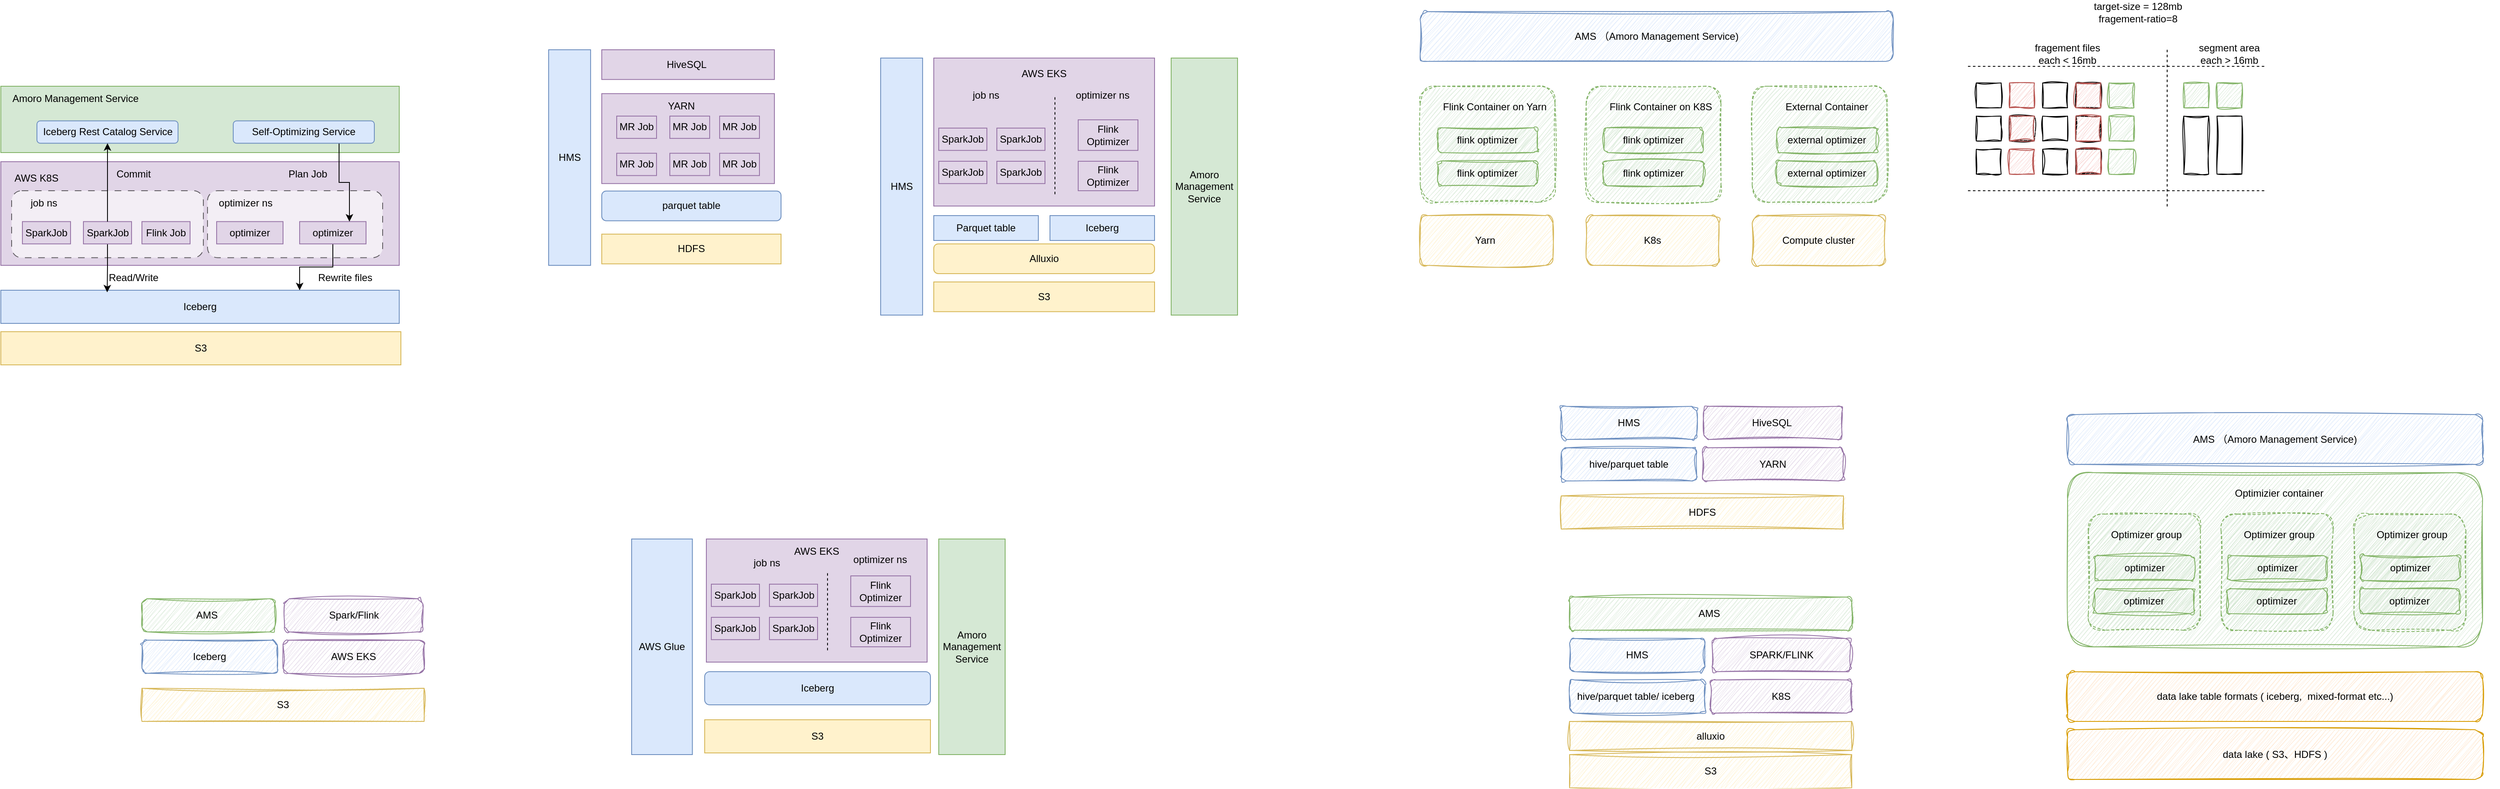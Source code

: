 <mxfile version="21.6.5" type="github">
  <diagram name="Page-1" id="tv53r37UJuACmMFxITL4">
    <mxGraphModel dx="3962" dy="846" grid="1" gridSize="10" guides="1" tooltips="1" connect="1" arrows="1" fold="1" page="1" pageScale="1" pageWidth="850" pageHeight="1100" math="0" shadow="0">
      <root>
        <mxCell id="0" />
        <mxCell id="1" parent="0" />
        <mxCell id="wGlBoOH3R4sZ2oYy1eS0-88" value="" style="rounded=0;whiteSpace=wrap;html=1;fillColor=#e1d5e7;strokeColor=#9673a6;" vertex="1" parent="1">
          <mxGeometry x="-2350" y="215" width="480" height="125" as="geometry" />
        </mxCell>
        <mxCell id="wGlBoOH3R4sZ2oYy1eS0-87" value="" style="rounded=1;whiteSpace=wrap;html=1;dashed=1;dashPattern=8 8;opacity=60;" vertex="1" parent="1">
          <mxGeometry x="-2101" y="250" width="211" height="80.76" as="geometry" />
        </mxCell>
        <mxCell id="wGlBoOH3R4sZ2oYy1eS0-86" value="" style="rounded=1;whiteSpace=wrap;html=1;dashed=1;dashPattern=8 8;opacity=60;" vertex="1" parent="1">
          <mxGeometry x="-2337" y="250" width="231" height="80.76" as="geometry" />
        </mxCell>
        <mxCell id="fvgirOWMD90nzsdTlDjV-2" value="" style="endArrow=none;dashed=1;html=1;rounded=0;" parent="1" edge="1">
          <mxGeometry width="50" height="50" relative="1" as="geometry">
            <mxPoint x="20" y="100" as="sourcePoint" />
            <mxPoint x="380" y="100" as="targetPoint" />
          </mxGeometry>
        </mxCell>
        <mxCell id="fvgirOWMD90nzsdTlDjV-3" value="" style="rounded=0;whiteSpace=wrap;html=1;sketch=1;curveFitting=1;jiggle=2;" parent="1" vertex="1">
          <mxGeometry x="30" y="120" width="30" height="30" as="geometry" />
        </mxCell>
        <mxCell id="fvgirOWMD90nzsdTlDjV-4" value="" style="rounded=0;whiteSpace=wrap;html=1;fillColor=#f8cecc;strokeColor=#b85450;sketch=1;curveFitting=1;jiggle=2;" parent="1" vertex="1">
          <mxGeometry x="70" y="120" width="30" height="30" as="geometry" />
        </mxCell>
        <mxCell id="fvgirOWMD90nzsdTlDjV-5" value="" style="rounded=0;whiteSpace=wrap;html=1;sketch=1;curveFitting=1;jiggle=2;" parent="1" vertex="1">
          <mxGeometry x="110" y="120" width="30" height="30" as="geometry" />
        </mxCell>
        <mxCell id="fvgirOWMD90nzsdTlDjV-6" value="" style="rounded=0;whiteSpace=wrap;html=1;sketch=1;curveFitting=1;jiggle=2;" parent="1" vertex="1">
          <mxGeometry x="150" y="120" width="30" height="30" as="geometry" />
        </mxCell>
        <mxCell id="fvgirOWMD90nzsdTlDjV-7" value="" style="rounded=0;whiteSpace=wrap;html=1;fillColor=#d5e8d4;strokeColor=#82b366;sketch=1;curveFitting=1;jiggle=2;" parent="1" vertex="1">
          <mxGeometry x="190" y="120" width="30" height="30" as="geometry" />
        </mxCell>
        <mxCell id="fvgirOWMD90nzsdTlDjV-8" value="" style="rounded=0;whiteSpace=wrap;html=1;sketch=1;curveFitting=1;jiggle=2;" parent="1" vertex="1">
          <mxGeometry x="30" y="160" width="30" height="30" as="geometry" />
        </mxCell>
        <mxCell id="fvgirOWMD90nzsdTlDjV-9" value="" style="rounded=0;whiteSpace=wrap;html=1;sketch=1;curveFitting=1;jiggle=2;" parent="1" vertex="1">
          <mxGeometry x="70" y="160" width="30" height="30" as="geometry" />
        </mxCell>
        <mxCell id="fvgirOWMD90nzsdTlDjV-10" value="" style="rounded=0;whiteSpace=wrap;html=1;sketch=1;curveFitting=1;jiggle=2;" parent="1" vertex="1">
          <mxGeometry x="110" y="160" width="30" height="30" as="geometry" />
        </mxCell>
        <mxCell id="fvgirOWMD90nzsdTlDjV-11" value="" style="rounded=0;whiteSpace=wrap;html=1;sketch=1;curveFitting=1;jiggle=2;" parent="1" vertex="1">
          <mxGeometry x="150" y="160" width="30" height="30" as="geometry" />
        </mxCell>
        <mxCell id="fvgirOWMD90nzsdTlDjV-12" value="" style="rounded=0;whiteSpace=wrap;html=1;fillColor=#d5e8d4;strokeColor=#82b366;sketch=1;curveFitting=1;jiggle=2;" parent="1" vertex="1">
          <mxGeometry x="190" y="160" width="30" height="30" as="geometry" />
        </mxCell>
        <mxCell id="fvgirOWMD90nzsdTlDjV-13" value="" style="rounded=0;whiteSpace=wrap;html=1;sketch=1;curveFitting=1;jiggle=2;" parent="1" vertex="1">
          <mxGeometry x="30" y="200" width="30" height="30" as="geometry" />
        </mxCell>
        <mxCell id="fvgirOWMD90nzsdTlDjV-14" value="" style="rounded=0;whiteSpace=wrap;html=1;fillColor=#f8cecc;strokeColor=#b85450;sketch=1;curveFitting=1;jiggle=2;" parent="1" vertex="1">
          <mxGeometry x="70" y="200" width="30" height="30" as="geometry" />
        </mxCell>
        <mxCell id="fvgirOWMD90nzsdTlDjV-15" value="" style="rounded=0;whiteSpace=wrap;html=1;sketch=1;curveFitting=1;jiggle=2;" parent="1" vertex="1">
          <mxGeometry x="110" y="200" width="30" height="30" as="geometry" />
        </mxCell>
        <mxCell id="fvgirOWMD90nzsdTlDjV-16" value="" style="rounded=0;whiteSpace=wrap;html=1;sketch=1;curveFitting=1;jiggle=2;" parent="1" vertex="1">
          <mxGeometry x="150" y="200" width="30" height="30" as="geometry" />
        </mxCell>
        <mxCell id="fvgirOWMD90nzsdTlDjV-17" value="" style="rounded=0;whiteSpace=wrap;html=1;fillColor=#d5e8d4;strokeColor=#82b366;sketch=1;curveFitting=1;jiggle=2;" parent="1" vertex="1">
          <mxGeometry x="190" y="200" width="30" height="30" as="geometry" />
        </mxCell>
        <mxCell id="fvgirOWMD90nzsdTlDjV-18" value="" style="rounded=0;whiteSpace=wrap;html=1;sketch=1;curveFitting=1;jiggle=2;" parent="1" vertex="1">
          <mxGeometry x="150" y="200" width="30" height="30" as="geometry" />
        </mxCell>
        <mxCell id="fvgirOWMD90nzsdTlDjV-19" value="" style="rounded=0;whiteSpace=wrap;html=1;sketch=1;curveFitting=1;jiggle=2;" parent="1" vertex="1">
          <mxGeometry x="150" y="160" width="30" height="30" as="geometry" />
        </mxCell>
        <mxCell id="fvgirOWMD90nzsdTlDjV-20" value="" style="rounded=0;whiteSpace=wrap;html=1;sketch=1;curveFitting=1;jiggle=2;" parent="1" vertex="1">
          <mxGeometry x="150" y="120" width="30" height="30" as="geometry" />
        </mxCell>
        <mxCell id="fvgirOWMD90nzsdTlDjV-21" value="" style="rounded=0;whiteSpace=wrap;html=1;fillColor=#f8cecc;strokeColor=#b85450;sketch=1;curveFitting=1;jiggle=2;" parent="1" vertex="1">
          <mxGeometry x="150" y="200" width="30" height="30" as="geometry" />
        </mxCell>
        <mxCell id="fvgirOWMD90nzsdTlDjV-22" value="" style="rounded=0;whiteSpace=wrap;html=1;fillColor=#f8cecc;strokeColor=#b85450;sketch=1;curveFitting=1;jiggle=2;" parent="1" vertex="1">
          <mxGeometry x="150" y="160" width="30" height="30" as="geometry" />
        </mxCell>
        <mxCell id="fvgirOWMD90nzsdTlDjV-23" value="" style="rounded=0;whiteSpace=wrap;html=1;fillColor=#f8cecc;strokeColor=#b85450;sketch=1;curveFitting=1;jiggle=2;" parent="1" vertex="1">
          <mxGeometry x="150" y="120" width="30" height="30" as="geometry" />
        </mxCell>
        <mxCell id="fvgirOWMD90nzsdTlDjV-24" value="" style="rounded=0;whiteSpace=wrap;html=1;fillColor=#f8cecc;strokeColor=#b85450;sketch=1;curveFitting=1;jiggle=2;" parent="1" vertex="1">
          <mxGeometry x="70" y="160" width="30" height="30" as="geometry" />
        </mxCell>
        <mxCell id="fvgirOWMD90nzsdTlDjV-25" value="" style="endArrow=none;dashed=1;html=1;rounded=0;" parent="1" edge="1">
          <mxGeometry width="50" height="50" relative="1" as="geometry">
            <mxPoint x="20" y="250" as="sourcePoint" />
            <mxPoint x="380" y="250" as="targetPoint" />
          </mxGeometry>
        </mxCell>
        <mxCell id="fvgirOWMD90nzsdTlDjV-26" value="" style="endArrow=none;dashed=1;html=1;rounded=0;" parent="1" edge="1">
          <mxGeometry width="50" height="50" relative="1" as="geometry">
            <mxPoint x="260" y="80" as="sourcePoint" />
            <mxPoint x="260" y="270" as="targetPoint" />
          </mxGeometry>
        </mxCell>
        <mxCell id="fvgirOWMD90nzsdTlDjV-27" value="" style="rounded=0;whiteSpace=wrap;html=1;sketch=1;curveFitting=1;jiggle=2;" parent="1" vertex="1">
          <mxGeometry x="280" y="160" width="30" height="70" as="geometry" />
        </mxCell>
        <mxCell id="fvgirOWMD90nzsdTlDjV-28" value="" style="rounded=0;whiteSpace=wrap;html=1;sketch=1;curveFitting=1;jiggle=2;" parent="1" vertex="1">
          <mxGeometry x="320" y="160" width="30" height="70" as="geometry" />
        </mxCell>
        <mxCell id="fvgirOWMD90nzsdTlDjV-29" value="" style="rounded=0;whiteSpace=wrap;html=1;fillColor=#d5e8d4;strokeColor=#82b366;sketch=1;curveFitting=1;jiggle=2;" parent="1" vertex="1">
          <mxGeometry x="280" y="120" width="30" height="30" as="geometry" />
        </mxCell>
        <mxCell id="fvgirOWMD90nzsdTlDjV-30" value="" style="rounded=0;whiteSpace=wrap;html=1;fillColor=#d5e8d4;strokeColor=#82b366;sketch=1;curveFitting=1;jiggle=2;" parent="1" vertex="1">
          <mxGeometry x="320" y="120" width="30" height="30" as="geometry" />
        </mxCell>
        <mxCell id="fvgirOWMD90nzsdTlDjV-31" value="target-size = 128mb&lt;br&gt;fragement-ratio=8" style="text;html=1;strokeColor=none;fillColor=none;align=center;verticalAlign=middle;whiteSpace=wrap;rounded=0;" parent="1" vertex="1">
          <mxGeometry x="110" y="20" width="230" height="30" as="geometry" />
        </mxCell>
        <mxCell id="fvgirOWMD90nzsdTlDjV-32" value="fragement files &lt;br&gt;each &amp;lt; 16mb" style="text;html=1;strokeColor=none;fillColor=none;align=center;verticalAlign=middle;whiteSpace=wrap;rounded=0;" parent="1" vertex="1">
          <mxGeometry x="60" y="70" width="160" height="30" as="geometry" />
        </mxCell>
        <mxCell id="fvgirOWMD90nzsdTlDjV-33" value="segment area&lt;br&gt;each &amp;gt; 16mb" style="text;html=1;strokeColor=none;fillColor=none;align=center;verticalAlign=middle;whiteSpace=wrap;rounded=0;" parent="1" vertex="1">
          <mxGeometry x="255" y="70" width="160" height="30" as="geometry" />
        </mxCell>
        <mxCell id="fvgirOWMD90nzsdTlDjV-34" value="AMS （Amoro Management Service)" style="rounded=1;whiteSpace=wrap;html=1;sketch=1;curveFitting=1;jiggle=2;fillColor=#dae8fc;strokeColor=#6c8ebf;" parent="1" vertex="1">
          <mxGeometry x="140" y="520" width="500" height="60" as="geometry" />
        </mxCell>
        <mxCell id="fvgirOWMD90nzsdTlDjV-36" value="" style="rounded=1;whiteSpace=wrap;html=1;sketch=1;curveFitting=1;jiggle=2;fillColor=#d5e8d4;strokeColor=#82b366;" parent="1" vertex="1">
          <mxGeometry x="140" y="590" width="500" height="210" as="geometry" />
        </mxCell>
        <mxCell id="fvgirOWMD90nzsdTlDjV-40" value="Optimizier container" style="text;html=1;strokeColor=none;fillColor=none;align=center;verticalAlign=middle;whiteSpace=wrap;rounded=0;sketch=1;curveFitting=1;jiggle=2;" parent="1" vertex="1">
          <mxGeometry x="290" y="600" width="210" height="30" as="geometry" />
        </mxCell>
        <mxCell id="fvgirOWMD90nzsdTlDjV-44" value="" style="group;sketch=1;curveFitting=1;jiggle=2;fillColor=none;strokeColor=none;" parent="1" vertex="1" connectable="0">
          <mxGeometry x="130" y="640" width="210" height="140" as="geometry" />
        </mxCell>
        <mxCell id="fvgirOWMD90nzsdTlDjV-37" value="" style="rounded=1;whiteSpace=wrap;html=1;dashed=1;sketch=1;curveFitting=1;jiggle=2;fillColor=#d5e8d4;strokeColor=#82b366;" parent="fvgirOWMD90nzsdTlDjV-44" vertex="1">
          <mxGeometry x="35" width="135" height="140" as="geometry" />
        </mxCell>
        <mxCell id="fvgirOWMD90nzsdTlDjV-41" value="optimizer" style="rounded=1;whiteSpace=wrap;html=1;sketch=1;curveFitting=1;jiggle=2;fillColor=#d5e8d4;strokeColor=#82b366;" parent="fvgirOWMD90nzsdTlDjV-44" vertex="1">
          <mxGeometry x="42.75" y="50" width="120" height="30" as="geometry" />
        </mxCell>
        <mxCell id="fvgirOWMD90nzsdTlDjV-42" value="optimizer" style="rounded=1;whiteSpace=wrap;html=1;sketch=1;curveFitting=1;jiggle=2;fillColor=#d5e8d4;strokeColor=#82b366;" parent="fvgirOWMD90nzsdTlDjV-44" vertex="1">
          <mxGeometry x="42.25" y="90" width="120" height="30" as="geometry" />
        </mxCell>
        <mxCell id="fvgirOWMD90nzsdTlDjV-43" value="Optimizer group" style="text;html=1;strokeColor=none;fillColor=none;align=center;verticalAlign=middle;whiteSpace=wrap;rounded=0;sketch=1;curveFitting=1;jiggle=2;" parent="fvgirOWMD90nzsdTlDjV-44" vertex="1">
          <mxGeometry y="10" width="210" height="30" as="geometry" />
        </mxCell>
        <mxCell id="fvgirOWMD90nzsdTlDjV-45" value="" style="group;sketch=1;curveFitting=1;jiggle=2;fillColor=none;strokeColor=none;" parent="1" vertex="1" connectable="0">
          <mxGeometry x="290" y="640" width="210" height="140" as="geometry" />
        </mxCell>
        <mxCell id="fvgirOWMD90nzsdTlDjV-46" value="" style="rounded=1;whiteSpace=wrap;html=1;dashed=1;sketch=1;curveFitting=1;jiggle=2;fillColor=#d5e8d4;strokeColor=#82b366;" parent="fvgirOWMD90nzsdTlDjV-45" vertex="1">
          <mxGeometry x="35" width="135" height="140" as="geometry" />
        </mxCell>
        <mxCell id="fvgirOWMD90nzsdTlDjV-47" value="optimizer" style="rounded=1;whiteSpace=wrap;html=1;sketch=1;curveFitting=1;jiggle=2;fillColor=#d5e8d4;strokeColor=#82b366;" parent="fvgirOWMD90nzsdTlDjV-45" vertex="1">
          <mxGeometry x="42.75" y="50" width="120" height="30" as="geometry" />
        </mxCell>
        <mxCell id="fvgirOWMD90nzsdTlDjV-48" value="optimizer" style="rounded=1;whiteSpace=wrap;html=1;sketch=1;curveFitting=1;jiggle=2;fillColor=#d5e8d4;strokeColor=#82b366;" parent="fvgirOWMD90nzsdTlDjV-45" vertex="1">
          <mxGeometry x="42.25" y="90" width="120" height="30" as="geometry" />
        </mxCell>
        <mxCell id="fvgirOWMD90nzsdTlDjV-49" value="Optimizer group" style="text;html=1;strokeColor=none;fillColor=none;align=center;verticalAlign=middle;whiteSpace=wrap;rounded=0;sketch=1;curveFitting=1;jiggle=2;" parent="fvgirOWMD90nzsdTlDjV-45" vertex="1">
          <mxGeometry y="10" width="210" height="30" as="geometry" />
        </mxCell>
        <mxCell id="fvgirOWMD90nzsdTlDjV-50" value="" style="group;sketch=1;curveFitting=1;jiggle=2;fillColor=none;strokeColor=none;" parent="1" vertex="1" connectable="0">
          <mxGeometry x="450" y="640" width="210" height="140" as="geometry" />
        </mxCell>
        <mxCell id="fvgirOWMD90nzsdTlDjV-51" value="" style="rounded=1;whiteSpace=wrap;html=1;dashed=1;sketch=1;curveFitting=1;jiggle=2;fillColor=#d5e8d4;strokeColor=#82b366;" parent="fvgirOWMD90nzsdTlDjV-50" vertex="1">
          <mxGeometry x="35" width="135" height="140" as="geometry" />
        </mxCell>
        <mxCell id="fvgirOWMD90nzsdTlDjV-52" value="optimizer" style="rounded=1;whiteSpace=wrap;html=1;sketch=1;curveFitting=1;jiggle=2;fillColor=#d5e8d4;strokeColor=#82b366;" parent="fvgirOWMD90nzsdTlDjV-50" vertex="1">
          <mxGeometry x="42.75" y="50" width="120" height="30" as="geometry" />
        </mxCell>
        <mxCell id="fvgirOWMD90nzsdTlDjV-53" value="optimizer" style="rounded=1;whiteSpace=wrap;html=1;sketch=1;curveFitting=1;jiggle=2;fillColor=#d5e8d4;strokeColor=#82b366;" parent="fvgirOWMD90nzsdTlDjV-50" vertex="1">
          <mxGeometry x="42.25" y="90" width="120" height="30" as="geometry" />
        </mxCell>
        <mxCell id="fvgirOWMD90nzsdTlDjV-54" value="Optimizer group" style="text;html=1;strokeColor=none;fillColor=none;align=center;verticalAlign=middle;whiteSpace=wrap;rounded=0;sketch=1;curveFitting=1;jiggle=2;" parent="fvgirOWMD90nzsdTlDjV-50" vertex="1">
          <mxGeometry y="10" width="210" height="30" as="geometry" />
        </mxCell>
        <mxCell id="fvgirOWMD90nzsdTlDjV-55" value="data lake ( S3、HDFS )" style="rounded=1;whiteSpace=wrap;html=1;fillColor=#ffe6cc;strokeColor=#d79b00;sketch=1;curveFitting=1;jiggle=2;" parent="1" vertex="1">
          <mxGeometry x="140" y="900" width="500" height="60" as="geometry" />
        </mxCell>
        <mxCell id="fvgirOWMD90nzsdTlDjV-56" value="data lake table formats ( iceberg,&amp;nbsp; mixed-format etc...)" style="rounded=1;whiteSpace=wrap;html=1;fillColor=#ffe6cc;strokeColor=#d79b00;sketch=1;curveFitting=1;jiggle=2;" parent="1" vertex="1">
          <mxGeometry x="140" y="830" width="500" height="60" as="geometry" />
        </mxCell>
        <mxCell id="fvgirOWMD90nzsdTlDjV-57" value="AMS （Amoro Management Service)" style="rounded=1;whiteSpace=wrap;html=1;sketch=1;curveFitting=1;jiggle=2;fillColor=#dae8fc;strokeColor=#6c8ebf;" parent="1" vertex="1">
          <mxGeometry x="-640" y="34" width="570" height="60" as="geometry" />
        </mxCell>
        <mxCell id="fvgirOWMD90nzsdTlDjV-80" value="" style="group" parent="1" vertex="1" connectable="0">
          <mxGeometry x="-640" y="124" width="180" height="140" as="geometry" />
        </mxCell>
        <mxCell id="fvgirOWMD90nzsdTlDjV-61" value="" style="rounded=1;whiteSpace=wrap;html=1;dashed=1;sketch=1;curveFitting=1;jiggle=2;fillColor=#d5e8d4;strokeColor=#82b366;" parent="fvgirOWMD90nzsdTlDjV-80" vertex="1">
          <mxGeometry width="162.5" height="140" as="geometry" />
        </mxCell>
        <mxCell id="fvgirOWMD90nzsdTlDjV-62" value="flink optimizer" style="rounded=1;whiteSpace=wrap;html=1;sketch=1;curveFitting=1;jiggle=2;fillColor=#d5e8d4;strokeColor=#82b366;" parent="fvgirOWMD90nzsdTlDjV-80" vertex="1">
          <mxGeometry x="21.25" y="50" width="120" height="30" as="geometry" />
        </mxCell>
        <mxCell id="fvgirOWMD90nzsdTlDjV-63" value="flink optimizer" style="rounded=1;whiteSpace=wrap;html=1;sketch=1;curveFitting=1;jiggle=2;fillColor=#d5e8d4;strokeColor=#82b366;" parent="fvgirOWMD90nzsdTlDjV-80" vertex="1">
          <mxGeometry x="21.25" y="90" width="120" height="30" as="geometry" />
        </mxCell>
        <mxCell id="fvgirOWMD90nzsdTlDjV-78" value="Flink Container on Yarn" style="text;html=1;strokeColor=none;fillColor=none;align=center;verticalAlign=middle;whiteSpace=wrap;rounded=0;" parent="fvgirOWMD90nzsdTlDjV-80" vertex="1">
          <mxGeometry y="10" width="180" height="30" as="geometry" />
        </mxCell>
        <mxCell id="fvgirOWMD90nzsdTlDjV-81" value="Yarn&amp;nbsp;" style="rounded=1;whiteSpace=wrap;html=1;fillColor=#fff2cc;strokeColor=#d6b656;sketch=1;curveFitting=1;jiggle=2;" parent="1" vertex="1">
          <mxGeometry x="-640" y="280" width="160" height="60" as="geometry" />
        </mxCell>
        <mxCell id="fvgirOWMD90nzsdTlDjV-82" value="" style="group" parent="1" vertex="1" connectable="0">
          <mxGeometry x="-440" y="124" width="180" height="140" as="geometry" />
        </mxCell>
        <mxCell id="fvgirOWMD90nzsdTlDjV-83" value="" style="rounded=1;whiteSpace=wrap;html=1;dashed=1;sketch=1;curveFitting=1;jiggle=2;fillColor=#d5e8d4;strokeColor=#82b366;" parent="fvgirOWMD90nzsdTlDjV-82" vertex="1">
          <mxGeometry width="162.5" height="140" as="geometry" />
        </mxCell>
        <mxCell id="fvgirOWMD90nzsdTlDjV-84" value="flink optimizer" style="rounded=1;whiteSpace=wrap;html=1;sketch=1;curveFitting=1;jiggle=2;fillColor=#d5e8d4;strokeColor=#82b366;" parent="fvgirOWMD90nzsdTlDjV-82" vertex="1">
          <mxGeometry x="21.25" y="50" width="120" height="30" as="geometry" />
        </mxCell>
        <mxCell id="fvgirOWMD90nzsdTlDjV-85" value="flink optimizer" style="rounded=1;whiteSpace=wrap;html=1;sketch=1;curveFitting=1;jiggle=2;fillColor=#d5e8d4;strokeColor=#82b366;" parent="fvgirOWMD90nzsdTlDjV-82" vertex="1">
          <mxGeometry x="21.25" y="90" width="120" height="30" as="geometry" />
        </mxCell>
        <mxCell id="fvgirOWMD90nzsdTlDjV-86" value="Flink Container on K8S" style="text;html=1;strokeColor=none;fillColor=none;align=center;verticalAlign=middle;whiteSpace=wrap;rounded=0;" parent="fvgirOWMD90nzsdTlDjV-82" vertex="1">
          <mxGeometry y="10" width="180" height="30" as="geometry" />
        </mxCell>
        <mxCell id="fvgirOWMD90nzsdTlDjV-87" value="K8s" style="rounded=1;whiteSpace=wrap;html=1;fillColor=#fff2cc;strokeColor=#d6b656;sketch=1;curveFitting=1;jiggle=2;" parent="1" vertex="1">
          <mxGeometry x="-440" y="280" width="160" height="60" as="geometry" />
        </mxCell>
        <mxCell id="fvgirOWMD90nzsdTlDjV-88" value="" style="group" parent="1" vertex="1" connectable="0">
          <mxGeometry x="-240" y="124" width="180" height="140" as="geometry" />
        </mxCell>
        <mxCell id="fvgirOWMD90nzsdTlDjV-89" value="" style="rounded=1;whiteSpace=wrap;html=1;dashed=1;sketch=1;curveFitting=1;jiggle=2;fillColor=#d5e8d4;strokeColor=#82b366;" parent="fvgirOWMD90nzsdTlDjV-88" vertex="1">
          <mxGeometry width="162.5" height="140" as="geometry" />
        </mxCell>
        <mxCell id="fvgirOWMD90nzsdTlDjV-90" value="external optimizer" style="rounded=1;whiteSpace=wrap;html=1;sketch=1;curveFitting=1;jiggle=2;fillColor=#d5e8d4;strokeColor=#82b366;" parent="fvgirOWMD90nzsdTlDjV-88" vertex="1">
          <mxGeometry x="30" y="50" width="120" height="30" as="geometry" />
        </mxCell>
        <mxCell id="fvgirOWMD90nzsdTlDjV-91" value="external optimizer" style="rounded=1;whiteSpace=wrap;html=1;sketch=1;curveFitting=1;jiggle=2;fillColor=#d5e8d4;strokeColor=#82b366;" parent="fvgirOWMD90nzsdTlDjV-88" vertex="1">
          <mxGeometry x="30" y="90" width="120" height="30" as="geometry" />
        </mxCell>
        <mxCell id="fvgirOWMD90nzsdTlDjV-92" value="External Container" style="text;html=1;strokeColor=none;fillColor=none;align=center;verticalAlign=middle;whiteSpace=wrap;rounded=0;" parent="fvgirOWMD90nzsdTlDjV-88" vertex="1">
          <mxGeometry y="10" width="180" height="30" as="geometry" />
        </mxCell>
        <mxCell id="fvgirOWMD90nzsdTlDjV-93" value="Compute cluster" style="rounded=1;whiteSpace=wrap;html=1;fillColor=#fff2cc;strokeColor=#d6b656;sketch=1;curveFitting=1;jiggle=2;" parent="1" vertex="1">
          <mxGeometry x="-240" y="280" width="160" height="60" as="geometry" />
        </mxCell>
        <mxCell id="fvgirOWMD90nzsdTlDjV-94" value="S3" style="rounded=0;whiteSpace=wrap;html=1;fillColor=#fff2cc;strokeColor=#d6b656;sketch=1;curveFitting=1;jiggle=2;container=0;" parent="1" vertex="1">
          <mxGeometry x="-460" y="930" width="340" height="40" as="geometry" />
        </mxCell>
        <mxCell id="fvgirOWMD90nzsdTlDjV-95" value="alluxio" style="rounded=0;whiteSpace=wrap;html=1;fillColor=#fff2cc;strokeColor=#d6b656;sketch=1;curveFitting=1;jiggle=2;container=0;" parent="1" vertex="1">
          <mxGeometry x="-460" y="890" width="340" height="35" as="geometry" />
        </mxCell>
        <mxCell id="fvgirOWMD90nzsdTlDjV-96" value="hive/parquet table/ iceberg&amp;nbsp;" style="rounded=1;whiteSpace=wrap;html=1;fillColor=#dae8fc;strokeColor=#6c8ebf;sketch=1;curveFitting=1;jiggle=2;container=0;" parent="1" vertex="1">
          <mxGeometry x="-460" y="840" width="163.2" height="40" as="geometry" />
        </mxCell>
        <mxCell id="fvgirOWMD90nzsdTlDjV-97" value="K8S" style="rounded=1;whiteSpace=wrap;html=1;fillColor=#e1d5e7;strokeColor=#9673a6;sketch=1;curveFitting=1;jiggle=2;container=0;" parent="1" vertex="1">
          <mxGeometry x="-290" y="840" width="170" height="40" as="geometry" />
        </mxCell>
        <mxCell id="fvgirOWMD90nzsdTlDjV-98" value="HMS" style="rounded=1;whiteSpace=wrap;html=1;fillColor=#dae8fc;strokeColor=#6c8ebf;sketch=1;curveFitting=1;jiggle=2;container=0;" parent="1" vertex="1">
          <mxGeometry x="-460" y="790" width="163.2" height="40" as="geometry" />
        </mxCell>
        <mxCell id="fvgirOWMD90nzsdTlDjV-99" value="SPARK/FLINK" style="rounded=1;whiteSpace=wrap;html=1;fillColor=#e1d5e7;strokeColor=#9673a6;sketch=1;curveFitting=1;jiggle=2;container=0;" parent="1" vertex="1">
          <mxGeometry x="-288.3" y="790" width="166.6" height="40" as="geometry" />
        </mxCell>
        <mxCell id="fvgirOWMD90nzsdTlDjV-100" value="AMS&amp;nbsp;" style="rounded=1;whiteSpace=wrap;html=1;fillColor=#d5e8d4;strokeColor=#82b366;sketch=1;curveFitting=1;jiggle=2;container=0;" parent="1" vertex="1">
          <mxGeometry x="-460" y="740" width="340" height="40" as="geometry" />
        </mxCell>
        <mxCell id="fvgirOWMD90nzsdTlDjV-109" value="" style="group" parent="1" vertex="1" connectable="0">
          <mxGeometry x="-470" y="510" width="340" height="148" as="geometry" />
        </mxCell>
        <mxCell id="fvgirOWMD90nzsdTlDjV-102" value="HDFS" style="rounded=0;whiteSpace=wrap;html=1;fillColor=#fff2cc;strokeColor=#d6b656;sketch=1;curveFitting=1;jiggle=2;container=0;" parent="fvgirOWMD90nzsdTlDjV-109" vertex="1">
          <mxGeometry y="108" width="340" height="40" as="geometry" />
        </mxCell>
        <mxCell id="fvgirOWMD90nzsdTlDjV-104" value="hive/parquet table" style="rounded=1;whiteSpace=wrap;html=1;fillColor=#dae8fc;strokeColor=#6c8ebf;sketch=1;curveFitting=1;jiggle=2;container=0;" parent="fvgirOWMD90nzsdTlDjV-109" vertex="1">
          <mxGeometry y="50" width="163.2" height="40" as="geometry" />
        </mxCell>
        <mxCell id="fvgirOWMD90nzsdTlDjV-105" value="YARN" style="rounded=1;whiteSpace=wrap;html=1;fillColor=#e1d5e7;strokeColor=#9673a6;sketch=1;curveFitting=1;jiggle=2;container=0;" parent="fvgirOWMD90nzsdTlDjV-109" vertex="1">
          <mxGeometry x="170" y="50" width="170" height="40" as="geometry" />
        </mxCell>
        <mxCell id="fvgirOWMD90nzsdTlDjV-106" value="HMS" style="rounded=1;whiteSpace=wrap;html=1;fillColor=#dae8fc;strokeColor=#6c8ebf;sketch=1;curveFitting=1;jiggle=2;container=0;" parent="fvgirOWMD90nzsdTlDjV-109" vertex="1">
          <mxGeometry width="163.2" height="40" as="geometry" />
        </mxCell>
        <mxCell id="fvgirOWMD90nzsdTlDjV-107" value="HiveSQL&amp;nbsp;" style="rounded=1;whiteSpace=wrap;html=1;fillColor=#e1d5e7;strokeColor=#9673a6;sketch=1;curveFitting=1;jiggle=2;container=0;" parent="fvgirOWMD90nzsdTlDjV-109" vertex="1">
          <mxGeometry x="171.7" width="166.6" height="40" as="geometry" />
        </mxCell>
        <mxCell id="fvgirOWMD90nzsdTlDjV-119" value="" style="group" parent="1" vertex="1" connectable="0">
          <mxGeometry x="-2180" y="742" width="340" height="148" as="geometry" />
        </mxCell>
        <mxCell id="fvgirOWMD90nzsdTlDjV-120" value="S3" style="rounded=0;whiteSpace=wrap;html=1;fillColor=#fff2cc;strokeColor=#d6b656;sketch=1;curveFitting=1;jiggle=2;container=0;" parent="fvgirOWMD90nzsdTlDjV-119" vertex="1">
          <mxGeometry y="108" width="340" height="40" as="geometry" />
        </mxCell>
        <mxCell id="fvgirOWMD90nzsdTlDjV-121" value="Iceberg" style="rounded=1;whiteSpace=wrap;html=1;fillColor=#dae8fc;strokeColor=#6c8ebf;sketch=1;curveFitting=1;jiggle=2;container=0;" parent="fvgirOWMD90nzsdTlDjV-119" vertex="1">
          <mxGeometry y="50" width="163.2" height="40" as="geometry" />
        </mxCell>
        <mxCell id="fvgirOWMD90nzsdTlDjV-122" value="AWS EKS" style="rounded=1;whiteSpace=wrap;html=1;fillColor=#e1d5e7;strokeColor=#9673a6;sketch=1;curveFitting=1;jiggle=2;container=0;" parent="fvgirOWMD90nzsdTlDjV-119" vertex="1">
          <mxGeometry x="170" y="50" width="170" height="40" as="geometry" />
        </mxCell>
        <mxCell id="fvgirOWMD90nzsdTlDjV-124" value="Spark/Flink" style="rounded=1;whiteSpace=wrap;html=1;fillColor=#e1d5e7;strokeColor=#9673a6;sketch=1;curveFitting=1;jiggle=2;container=0;" parent="fvgirOWMD90nzsdTlDjV-119" vertex="1">
          <mxGeometry x="171.7" width="166.6" height="40" as="geometry" />
        </mxCell>
        <mxCell id="fvgirOWMD90nzsdTlDjV-125" value="AMS&amp;nbsp;" style="rounded=1;whiteSpace=wrap;html=1;fillColor=#d5e8d4;strokeColor=#82b366;sketch=1;curveFitting=1;jiggle=2;container=0;" parent="fvgirOWMD90nzsdTlDjV-119" vertex="1">
          <mxGeometry width="160" height="40" as="geometry" />
        </mxCell>
        <mxCell id="wGlBoOH3R4sZ2oYy1eS0-29" value="S3" style="rounded=0;whiteSpace=wrap;html=1;fillColor=#fff2cc;strokeColor=#d6b656;container=0;" vertex="1" parent="1">
          <mxGeometry x="-1226" y="360" width="266" height="35.86" as="geometry" />
        </mxCell>
        <mxCell id="wGlBoOH3R4sZ2oYy1eS0-31" value="HMS" style="rounded=0;whiteSpace=wrap;html=1;fillColor=#dae8fc;strokeColor=#6c8ebf;container=0;" vertex="1" parent="1">
          <mxGeometry x="-1290" y="90" width="50.56" height="310" as="geometry" />
        </mxCell>
        <mxCell id="wGlBoOH3R4sZ2oYy1eS0-39" value="Alluxio" style="rounded=1;whiteSpace=wrap;html=1;fillColor=#fff2cc;strokeColor=#d6b656;container=0;" vertex="1" parent="1">
          <mxGeometry x="-1226" y="314.13" width="266" height="35.86" as="geometry" />
        </mxCell>
        <mxCell id="wGlBoOH3R4sZ2oYy1eS0-40" value="Parquet table" style="rounded=0;whiteSpace=wrap;html=1;fillColor=#dae8fc;strokeColor=#6c8ebf;container=0;" vertex="1" parent="1">
          <mxGeometry x="-1226" y="280" width="126" height="30" as="geometry" />
        </mxCell>
        <mxCell id="wGlBoOH3R4sZ2oYy1eS0-41" value="Iceberg" style="rounded=0;whiteSpace=wrap;html=1;fillColor=#dae8fc;strokeColor=#6c8ebf;container=0;" vertex="1" parent="1">
          <mxGeometry x="-1086" y="280" width="126" height="30" as="geometry" />
        </mxCell>
        <mxCell id="wGlBoOH3R4sZ2oYy1eS0-53" value="Amoro Management Service" style="rounded=0;whiteSpace=wrap;html=1;fillColor=#d5e8d4;strokeColor=#82b366;" vertex="1" parent="1">
          <mxGeometry x="-940" y="90" width="80" height="310" as="geometry" />
        </mxCell>
        <mxCell id="wGlBoOH3R4sZ2oYy1eS0-54" value="" style="group;" vertex="1" connectable="0" parent="1">
          <mxGeometry x="-1690" y="80" width="280" height="260" as="geometry" />
        </mxCell>
        <mxCell id="wGlBoOH3R4sZ2oYy1eS0-5" value="" style="rounded=0;whiteSpace=wrap;html=1;fillColor=#e1d5e7;strokeColor=#9673a6;container=0;" vertex="1" parent="wGlBoOH3R4sZ2oYy1eS0-54">
          <mxGeometry x="64" y="52.897" width="208" height="108.483" as="geometry" />
        </mxCell>
        <mxCell id="wGlBoOH3R4sZ2oYy1eS0-3" value="HDFS" style="rounded=0;whiteSpace=wrap;html=1;fillColor=#fff2cc;strokeColor=#d6b656;container=0;" vertex="1" parent="wGlBoOH3R4sZ2oYy1eS0-54">
          <mxGeometry x="64" y="222.345" width="216" height="35.862" as="geometry" />
        </mxCell>
        <mxCell id="wGlBoOH3R4sZ2oYy1eS0-4" value="parquet table" style="rounded=1;whiteSpace=wrap;html=1;fillColor=#dae8fc;strokeColor=#6c8ebf;container=0;" vertex="1" parent="wGlBoOH3R4sZ2oYy1eS0-54">
          <mxGeometry x="64" y="170.345" width="216" height="35.862" as="geometry" />
        </mxCell>
        <mxCell id="wGlBoOH3R4sZ2oYy1eS0-6" value="HMS" style="rounded=0;whiteSpace=wrap;html=1;fillColor=#dae8fc;strokeColor=#6c8ebf;container=0;" vertex="1" parent="wGlBoOH3R4sZ2oYy1eS0-54">
          <mxGeometry width="50.56" height="260" as="geometry" />
        </mxCell>
        <mxCell id="wGlBoOH3R4sZ2oYy1eS0-7" value="HiveSQL&amp;nbsp;" style="rounded=0;whiteSpace=wrap;html=1;fillColor=#e1d5e7;strokeColor=#9673a6;container=0;" vertex="1" parent="wGlBoOH3R4sZ2oYy1eS0-54">
          <mxGeometry x="64" width="208" height="35.862" as="geometry" />
        </mxCell>
        <mxCell id="wGlBoOH3R4sZ2oYy1eS0-9" value="MR Job" style="rounded=0;whiteSpace=wrap;html=1;container=0;fillColor=#e1d5e7;strokeColor=#9673a6;" vertex="1" parent="wGlBoOH3R4sZ2oYy1eS0-54">
          <mxGeometry x="82" y="79.999" width="48" height="26.897" as="geometry" />
        </mxCell>
        <mxCell id="wGlBoOH3R4sZ2oYy1eS0-10" value="MR Job" style="rounded=0;whiteSpace=wrap;html=1;container=0;fillColor=#e1d5e7;strokeColor=#9673a6;" vertex="1" parent="wGlBoOH3R4sZ2oYy1eS0-54">
          <mxGeometry x="146" y="79.999" width="48" height="26.897" as="geometry" />
        </mxCell>
        <mxCell id="wGlBoOH3R4sZ2oYy1eS0-11" value="MR Job" style="rounded=0;whiteSpace=wrap;html=1;container=0;fillColor=#e1d5e7;strokeColor=#9673a6;" vertex="1" parent="wGlBoOH3R4sZ2oYy1eS0-54">
          <mxGeometry x="206" y="79.999" width="48" height="26.897" as="geometry" />
        </mxCell>
        <mxCell id="wGlBoOH3R4sZ2oYy1eS0-12" value="MR Job" style="rounded=0;whiteSpace=wrap;html=1;container=0;fillColor=#e1d5e7;strokeColor=#9673a6;" vertex="1" parent="wGlBoOH3R4sZ2oYy1eS0-54">
          <mxGeometry x="82" y="124.826" width="48" height="26.897" as="geometry" />
        </mxCell>
        <mxCell id="wGlBoOH3R4sZ2oYy1eS0-13" value="MR Job" style="rounded=0;whiteSpace=wrap;html=1;container=0;fillColor=#e1d5e7;strokeColor=#9673a6;" vertex="1" parent="wGlBoOH3R4sZ2oYy1eS0-54">
          <mxGeometry x="146" y="124.826" width="48" height="26.897" as="geometry" />
        </mxCell>
        <mxCell id="wGlBoOH3R4sZ2oYy1eS0-14" value="MR Job" style="rounded=0;whiteSpace=wrap;html=1;container=0;fillColor=#e1d5e7;strokeColor=#9673a6;" vertex="1" parent="wGlBoOH3R4sZ2oYy1eS0-54">
          <mxGeometry x="206" y="124.826" width="48" height="26.897" as="geometry" />
        </mxCell>
        <mxCell id="wGlBoOH3R4sZ2oYy1eS0-42" value="YARN" style="text;html=1;strokeColor=none;fillColor=none;align=center;verticalAlign=middle;whiteSpace=wrap;rounded=0;" vertex="1" parent="wGlBoOH3R4sZ2oYy1eS0-54">
          <mxGeometry x="130" y="52.9" width="60" height="30" as="geometry" />
        </mxCell>
        <mxCell id="fvgirOWMD90nzsdTlDjV-112" value="S3" style="rounded=0;whiteSpace=wrap;html=1;fillColor=#fff2cc;strokeColor=#d6b656;container=0;" parent="1" vertex="1">
          <mxGeometry x="-1502" y="888" width="272" height="40" as="geometry" />
        </mxCell>
        <mxCell id="fvgirOWMD90nzsdTlDjV-113" value="Iceberg" style="rounded=1;whiteSpace=wrap;html=1;fillColor=#dae8fc;strokeColor=#6c8ebf;container=0;" parent="1" vertex="1">
          <mxGeometry x="-1502" y="830" width="272" height="40" as="geometry" />
        </mxCell>
        <mxCell id="fvgirOWMD90nzsdTlDjV-115" value="AWS Glue" style="rounded=0;whiteSpace=wrap;html=1;fillColor=#dae8fc;strokeColor=#6c8ebf;container=0;" parent="1" vertex="1">
          <mxGeometry x="-1590" y="670" width="73.2" height="260" as="geometry" />
        </mxCell>
        <mxCell id="wGlBoOH3R4sZ2oYy1eS0-57" value="" style="group;" vertex="1" connectable="0" parent="1">
          <mxGeometry x="-1226" y="90" width="266" height="178.48" as="geometry" />
        </mxCell>
        <mxCell id="wGlBoOH3R4sZ2oYy1eS0-28" value="" style="rounded=0;whiteSpace=wrap;html=1;fillColor=#e1d5e7;strokeColor=#9673a6;container=0;" vertex="1" parent="wGlBoOH3R4sZ2oYy1eS0-57">
          <mxGeometry width="266" height="178.48" as="geometry" />
        </mxCell>
        <mxCell id="wGlBoOH3R4sZ2oYy1eS0-43" value="AWS EKS" style="text;html=1;strokeColor=none;fillColor=none;align=center;verticalAlign=middle;whiteSpace=wrap;rounded=0;" vertex="1" parent="wGlBoOH3R4sZ2oYy1eS0-57">
          <mxGeometry x="103" y="4" width="60" height="30" as="geometry" />
        </mxCell>
        <mxCell id="wGlBoOH3R4sZ2oYy1eS0-44" value="" style="endArrow=none;dashed=1;html=1;rounded=0;" edge="1" parent="wGlBoOH3R4sZ2oYy1eS0-57">
          <mxGeometry width="50" height="50" relative="1" as="geometry">
            <mxPoint x="146" y="164.24" as="sourcePoint" />
            <mxPoint x="146" y="45.76" as="targetPoint" />
          </mxGeometry>
        </mxCell>
        <mxCell id="wGlBoOH3R4sZ2oYy1eS0-45" value="SparkJob" style="rounded=0;whiteSpace=wrap;html=1;container=0;fillColor=#e1d5e7;strokeColor=#9673a6;" vertex="1" parent="wGlBoOH3R4sZ2oYy1eS0-57">
          <mxGeometry x="6" y="84.48" width="58" height="26.9" as="geometry" />
        </mxCell>
        <mxCell id="wGlBoOH3R4sZ2oYy1eS0-46" value="SparkJob" style="rounded=0;whiteSpace=wrap;html=1;container=0;fillColor=#e1d5e7;strokeColor=#9673a6;" vertex="1" parent="wGlBoOH3R4sZ2oYy1eS0-57">
          <mxGeometry x="76" y="84.48" width="58" height="26.9" as="geometry" />
        </mxCell>
        <mxCell id="wGlBoOH3R4sZ2oYy1eS0-47" value="SparkJob" style="rounded=0;whiteSpace=wrap;html=1;container=0;fillColor=#e1d5e7;strokeColor=#9673a6;" vertex="1" parent="wGlBoOH3R4sZ2oYy1eS0-57">
          <mxGeometry x="6" y="124.48" width="58" height="26.9" as="geometry" />
        </mxCell>
        <mxCell id="wGlBoOH3R4sZ2oYy1eS0-48" value="SparkJob" style="rounded=0;whiteSpace=wrap;html=1;container=0;fillColor=#e1d5e7;strokeColor=#9673a6;" vertex="1" parent="wGlBoOH3R4sZ2oYy1eS0-57">
          <mxGeometry x="76" y="124.48" width="58" height="26.9" as="geometry" />
        </mxCell>
        <mxCell id="wGlBoOH3R4sZ2oYy1eS0-49" value="job ns" style="text;html=1;strokeColor=none;fillColor=none;align=center;verticalAlign=middle;whiteSpace=wrap;rounded=0;" vertex="1" parent="wGlBoOH3R4sZ2oYy1eS0-57">
          <mxGeometry x="33" y="30" width="60" height="30" as="geometry" />
        </mxCell>
        <mxCell id="wGlBoOH3R4sZ2oYy1eS0-50" value="optimizer ns" style="text;html=1;strokeColor=none;fillColor=none;align=center;verticalAlign=middle;whiteSpace=wrap;rounded=0;" vertex="1" parent="wGlBoOH3R4sZ2oYy1eS0-57">
          <mxGeometry x="166.5" y="30" width="73" height="30" as="geometry" />
        </mxCell>
        <mxCell id="wGlBoOH3R4sZ2oYy1eS0-51" value="Flink Optimizer" style="rounded=0;whiteSpace=wrap;html=1;container=0;fillColor=#e1d5e7;strokeColor=#9673a6;" vertex="1" parent="wGlBoOH3R4sZ2oYy1eS0-57">
          <mxGeometry x="174" y="74.48" width="72" height="36.9" as="geometry" />
        </mxCell>
        <mxCell id="wGlBoOH3R4sZ2oYy1eS0-52" value="Flink Optimizer" style="rounded=0;whiteSpace=wrap;html=1;container=0;fillColor=#e1d5e7;strokeColor=#9673a6;" vertex="1" parent="wGlBoOH3R4sZ2oYy1eS0-57">
          <mxGeometry x="174" y="124.48" width="72" height="35.52" as="geometry" />
        </mxCell>
        <mxCell id="wGlBoOH3R4sZ2oYy1eS0-59" value="" style="rounded=0;whiteSpace=wrap;html=1;fillColor=#e1d5e7;strokeColor=#9673a6;container=0;" vertex="1" parent="1">
          <mxGeometry x="-1500" y="670" width="266" height="148.48" as="geometry" />
        </mxCell>
        <mxCell id="wGlBoOH3R4sZ2oYy1eS0-60" value="AWS EKS" style="text;html=1;strokeColor=none;fillColor=none;align=center;verticalAlign=middle;whiteSpace=wrap;rounded=0;" vertex="1" parent="1">
          <mxGeometry x="-1397" y="670" width="60" height="30" as="geometry" />
        </mxCell>
        <mxCell id="wGlBoOH3R4sZ2oYy1eS0-61" value="" style="endArrow=none;dashed=1;html=1;rounded=0;" edge="1" parent="1">
          <mxGeometry width="50" height="50" relative="1" as="geometry">
            <mxPoint x="-1354" y="804.24" as="sourcePoint" />
            <mxPoint x="-1354" y="710" as="targetPoint" />
          </mxGeometry>
        </mxCell>
        <mxCell id="wGlBoOH3R4sZ2oYy1eS0-62" value="SparkJob" style="rounded=0;whiteSpace=wrap;html=1;container=0;fillColor=#e1d5e7;strokeColor=#9673a6;" vertex="1" parent="1">
          <mxGeometry x="-1494" y="724.48" width="58" height="26.9" as="geometry" />
        </mxCell>
        <mxCell id="wGlBoOH3R4sZ2oYy1eS0-63" value="SparkJob" style="rounded=0;whiteSpace=wrap;html=1;container=0;fillColor=#e1d5e7;strokeColor=#9673a6;" vertex="1" parent="1">
          <mxGeometry x="-1424" y="724.48" width="58" height="26.9" as="geometry" />
        </mxCell>
        <mxCell id="wGlBoOH3R4sZ2oYy1eS0-64" value="SparkJob" style="rounded=0;whiteSpace=wrap;html=1;container=0;fillColor=#e1d5e7;strokeColor=#9673a6;" vertex="1" parent="1">
          <mxGeometry x="-1494" y="764.48" width="58" height="26.9" as="geometry" />
        </mxCell>
        <mxCell id="wGlBoOH3R4sZ2oYy1eS0-65" value="SparkJob" style="rounded=0;whiteSpace=wrap;html=1;container=0;fillColor=#e1d5e7;strokeColor=#9673a6;" vertex="1" parent="1">
          <mxGeometry x="-1424" y="764.48" width="58" height="26.9" as="geometry" />
        </mxCell>
        <mxCell id="wGlBoOH3R4sZ2oYy1eS0-66" value="job ns" style="text;html=1;strokeColor=none;fillColor=none;align=center;verticalAlign=middle;whiteSpace=wrap;rounded=0;" vertex="1" parent="1">
          <mxGeometry x="-1457" y="684.48" width="60" height="30" as="geometry" />
        </mxCell>
        <mxCell id="wGlBoOH3R4sZ2oYy1eS0-67" value="optimizer ns" style="text;html=1;strokeColor=none;fillColor=none;align=center;verticalAlign=middle;whiteSpace=wrap;rounded=0;" vertex="1" parent="1">
          <mxGeometry x="-1327" y="680" width="73" height="30" as="geometry" />
        </mxCell>
        <mxCell id="wGlBoOH3R4sZ2oYy1eS0-68" value="Flink Optimizer" style="rounded=0;whiteSpace=wrap;html=1;container=0;fillColor=#e1d5e7;strokeColor=#9673a6;" vertex="1" parent="1">
          <mxGeometry x="-1326" y="714.48" width="72" height="36.9" as="geometry" />
        </mxCell>
        <mxCell id="wGlBoOH3R4sZ2oYy1eS0-69" value="Flink Optimizer" style="rounded=0;whiteSpace=wrap;html=1;container=0;fillColor=#e1d5e7;strokeColor=#9673a6;" vertex="1" parent="1">
          <mxGeometry x="-1326" y="764.48" width="72" height="35.52" as="geometry" />
        </mxCell>
        <mxCell id="wGlBoOH3R4sZ2oYy1eS0-70" value="Amoro Management Service" style="rounded=0;whiteSpace=wrap;html=1;fillColor=#d5e8d4;strokeColor=#82b366;" vertex="1" parent="1">
          <mxGeometry x="-1220" y="670" width="80" height="260" as="geometry" />
        </mxCell>
        <mxCell id="wGlBoOH3R4sZ2oYy1eS0-71" value="S3" style="rounded=0;whiteSpace=wrap;html=1;fillColor=#fff2cc;strokeColor=#d6b656;container=0;" vertex="1" parent="1">
          <mxGeometry x="-2350" y="420.01" width="482" height="40" as="geometry" />
        </mxCell>
        <mxCell id="wGlBoOH3R4sZ2oYy1eS0-72" value="Iceberg" style="rounded=0;whiteSpace=wrap;html=1;fillColor=#dae8fc;strokeColor=#6c8ebf;container=0;" vertex="1" parent="1">
          <mxGeometry x="-2350" y="370" width="480" height="40" as="geometry" />
        </mxCell>
        <mxCell id="wGlBoOH3R4sZ2oYy1eS0-78" value="Flink Job" style="rounded=0;whiteSpace=wrap;html=1;container=0;fillColor=#e1d5e7;strokeColor=#9673a6;" vertex="1" parent="1">
          <mxGeometry x="-2180" y="287.23" width="58" height="26.9" as="geometry" />
        </mxCell>
        <mxCell id="wGlBoOH3R4sZ2oYy1eS0-79" value="SparkJob" style="rounded=0;whiteSpace=wrap;html=1;container=0;fillColor=#e1d5e7;strokeColor=#9673a6;" vertex="1" parent="1">
          <mxGeometry x="-2324" y="287.23" width="58" height="26.9" as="geometry" />
        </mxCell>
        <mxCell id="wGlBoOH3R4sZ2oYy1eS0-94" style="edgeStyle=orthogonalEdgeStyle;rounded=0;orthogonalLoop=1;jettySize=auto;html=1;exitX=0.5;exitY=1;exitDx=0;exitDy=0;entryX=0.267;entryY=0.063;entryDx=0;entryDy=0;entryPerimeter=0;" edge="1" parent="1" source="wGlBoOH3R4sZ2oYy1eS0-80" target="wGlBoOH3R4sZ2oYy1eS0-72">
          <mxGeometry relative="1" as="geometry" />
        </mxCell>
        <mxCell id="wGlBoOH3R4sZ2oYy1eS0-80" value="SparkJob" style="rounded=0;whiteSpace=wrap;html=1;container=0;fillColor=#e1d5e7;strokeColor=#9673a6;" vertex="1" parent="1">
          <mxGeometry x="-2250.5" y="287.23" width="58" height="26.9" as="geometry" />
        </mxCell>
        <mxCell id="wGlBoOH3R4sZ2oYy1eS0-81" value="job ns" style="text;html=1;strokeColor=none;fillColor=none;align=center;verticalAlign=middle;whiteSpace=wrap;rounded=0;" vertex="1" parent="1">
          <mxGeometry x="-2324" y="250" width="52" height="30" as="geometry" />
        </mxCell>
        <mxCell id="wGlBoOH3R4sZ2oYy1eS0-82" value="optimizer ns" style="text;html=1;strokeColor=none;fillColor=none;align=center;verticalAlign=middle;whiteSpace=wrap;rounded=0;" vertex="1" parent="1">
          <mxGeometry x="-2090" y="250" width="70" height="30" as="geometry" />
        </mxCell>
        <mxCell id="wGlBoOH3R4sZ2oYy1eS0-83" value="optimizer" style="rounded=0;whiteSpace=wrap;html=1;container=0;fillColor=#e1d5e7;strokeColor=#9673a6;" vertex="1" parent="1">
          <mxGeometry x="-2090" y="287.23" width="80" height="26.9" as="geometry" />
        </mxCell>
        <mxCell id="wGlBoOH3R4sZ2oYy1eS0-99" style="edgeStyle=orthogonalEdgeStyle;rounded=0;orthogonalLoop=1;jettySize=auto;html=1;exitX=0.5;exitY=1;exitDx=0;exitDy=0;entryX=0.75;entryY=0;entryDx=0;entryDy=0;" edge="1" parent="1" source="wGlBoOH3R4sZ2oYy1eS0-84" target="wGlBoOH3R4sZ2oYy1eS0-72">
          <mxGeometry relative="1" as="geometry" />
        </mxCell>
        <mxCell id="wGlBoOH3R4sZ2oYy1eS0-84" value="optimizer" style="rounded=0;whiteSpace=wrap;html=1;container=0;fillColor=#e1d5e7;strokeColor=#9673a6;" vertex="1" parent="1">
          <mxGeometry x="-1990" y="287.23" width="80" height="26.9" as="geometry" />
        </mxCell>
        <mxCell id="wGlBoOH3R4sZ2oYy1eS0-85" value="" style="rounded=0;whiteSpace=wrap;html=1;fillColor=#d5e8d4;strokeColor=#82b366;glass=0;shadow=0;" vertex="1" parent="1">
          <mxGeometry x="-2350" y="124" width="480" height="80" as="geometry" />
        </mxCell>
        <mxCell id="wGlBoOH3R4sZ2oYy1eS0-89" value="AWS K8S" style="text;html=1;strokeColor=none;fillColor=none;align=center;verticalAlign=middle;whiteSpace=wrap;rounded=0;" vertex="1" parent="1">
          <mxGeometry x="-2337" y="220" width="60" height="30" as="geometry" />
        </mxCell>
        <mxCell id="wGlBoOH3R4sZ2oYy1eS0-90" value="Amoro Management Service" style="text;html=1;strokeColor=none;fillColor=none;align=center;verticalAlign=middle;whiteSpace=wrap;rounded=0;" vertex="1" parent="1">
          <mxGeometry x="-2350" y="124" width="180" height="30" as="geometry" />
        </mxCell>
        <mxCell id="wGlBoOH3R4sZ2oYy1eS0-91" value="Iceberg Rest Catalog Service" style="rounded=1;whiteSpace=wrap;html=1;fillColor=#dae8fc;strokeColor=#6c8ebf;" vertex="1" parent="1">
          <mxGeometry x="-2306.5" y="165.74" width="170" height="27" as="geometry" />
        </mxCell>
        <mxCell id="wGlBoOH3R4sZ2oYy1eS0-98" style="edgeStyle=orthogonalEdgeStyle;rounded=0;orthogonalLoop=1;jettySize=auto;html=1;exitX=0.75;exitY=1;exitDx=0;exitDy=0;entryX=0.75;entryY=0;entryDx=0;entryDy=0;" edge="1" parent="1" source="wGlBoOH3R4sZ2oYy1eS0-92" target="wGlBoOH3R4sZ2oYy1eS0-84">
          <mxGeometry relative="1" as="geometry" />
        </mxCell>
        <mxCell id="wGlBoOH3R4sZ2oYy1eS0-92" value="Self-Optimizing Service" style="rounded=1;whiteSpace=wrap;html=1;fillColor=#dae8fc;strokeColor=#6c8ebf;" vertex="1" parent="1">
          <mxGeometry x="-2070" y="165.74" width="170" height="27" as="geometry" />
        </mxCell>
        <mxCell id="wGlBoOH3R4sZ2oYy1eS0-95" style="edgeStyle=orthogonalEdgeStyle;rounded=0;orthogonalLoop=1;jettySize=auto;html=1;exitX=0.5;exitY=0;exitDx=0;exitDy=0;" edge="1" parent="1" source="wGlBoOH3R4sZ2oYy1eS0-80" target="wGlBoOH3R4sZ2oYy1eS0-91">
          <mxGeometry relative="1" as="geometry" />
        </mxCell>
        <mxCell id="wGlBoOH3R4sZ2oYy1eS0-96" value="Read/Write" style="text;html=1;strokeColor=none;fillColor=none;align=center;verticalAlign=middle;whiteSpace=wrap;rounded=0;" vertex="1" parent="1">
          <mxGeometry x="-2220" y="340" width="60" height="30" as="geometry" />
        </mxCell>
        <mxCell id="wGlBoOH3R4sZ2oYy1eS0-97" value="Commit" style="text;html=1;strokeColor=none;fillColor=none;align=center;verticalAlign=middle;whiteSpace=wrap;rounded=0;" vertex="1" parent="1">
          <mxGeometry x="-2220" y="215" width="60" height="30" as="geometry" />
        </mxCell>
        <mxCell id="wGlBoOH3R4sZ2oYy1eS0-100" value="Plan Job" style="text;html=1;strokeColor=none;fillColor=none;align=center;verticalAlign=middle;whiteSpace=wrap;rounded=0;" vertex="1" parent="1">
          <mxGeometry x="-2010" y="215" width="60" height="30" as="geometry" />
        </mxCell>
        <mxCell id="wGlBoOH3R4sZ2oYy1eS0-101" value="Rewrite files" style="text;html=1;strokeColor=none;fillColor=none;align=center;verticalAlign=middle;whiteSpace=wrap;rounded=0;" vertex="1" parent="1">
          <mxGeometry x="-1970" y="340" width="70" height="30" as="geometry" />
        </mxCell>
      </root>
    </mxGraphModel>
  </diagram>
</mxfile>
